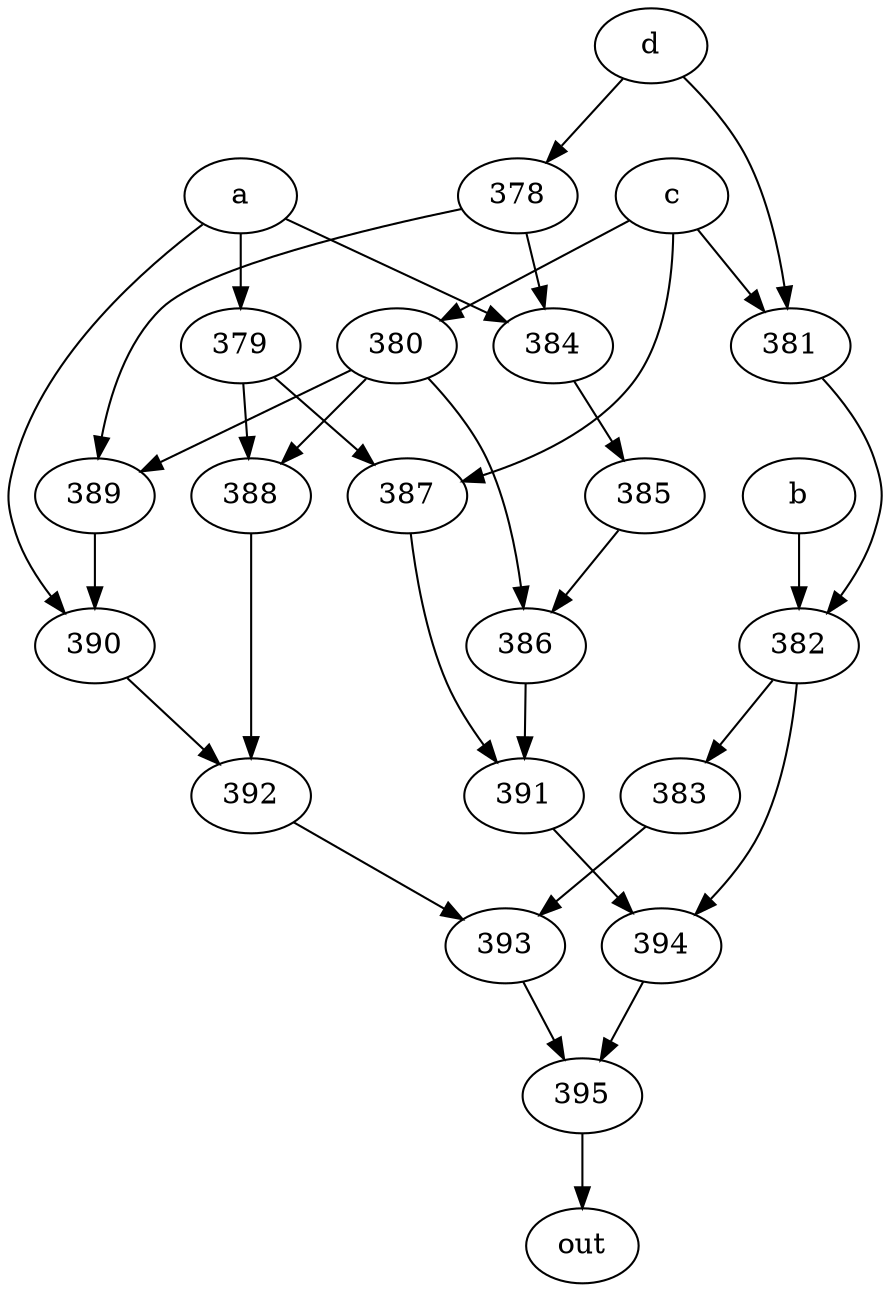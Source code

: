 strict digraph "" {
	395 -> out;
	a -> 379;
	a -> 384;
	a -> 390;
	379 -> 387;
	379 -> 388;
	384 -> 385;
	390 -> 392;
	387 -> 391;
	388 -> 392;
	385 -> 386;
	392 -> 393;
	b -> 382;
	382 -> 383;
	382 -> 394;
	383 -> 393;
	394 -> 395;
	c -> 387;
	c -> 380;
	c -> 381;
	380 -> 388;
	380 -> 386;
	380 -> 389;
	381 -> 382;
	386 -> 391;
	389 -> 390;
	391 -> 394;
	d -> 381;
	d -> 378;
	378 -> 384;
	378 -> 389;
	393 -> 395;
}

